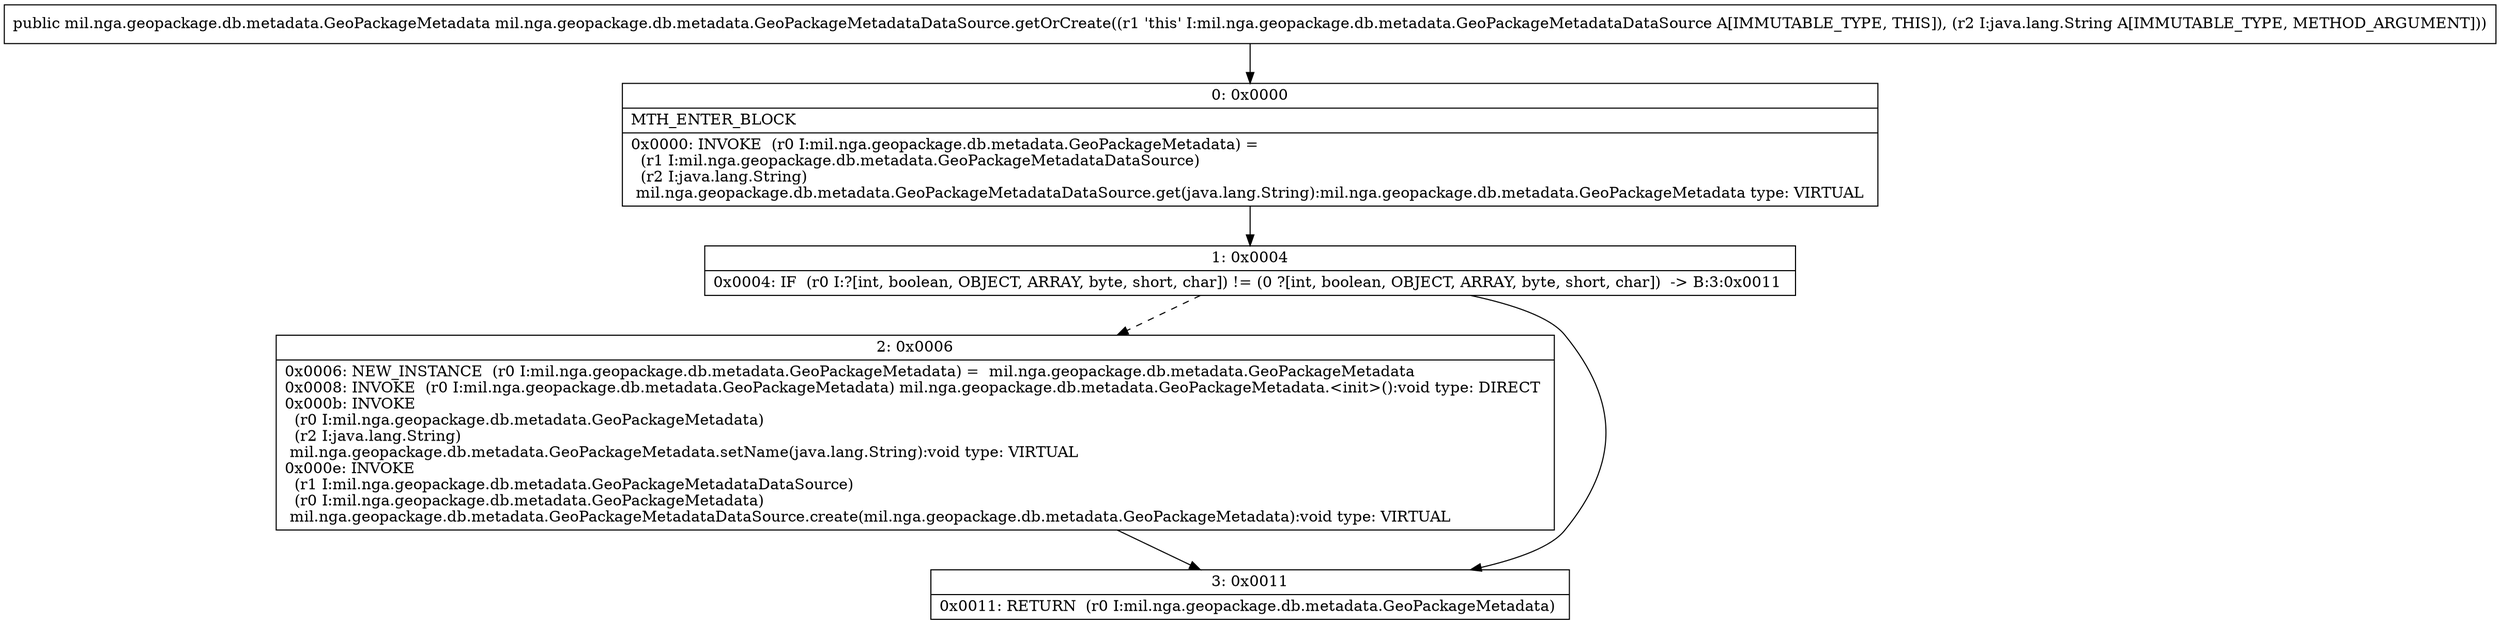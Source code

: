 digraph "CFG formil.nga.geopackage.db.metadata.GeoPackageMetadataDataSource.getOrCreate(Ljava\/lang\/String;)Lmil\/nga\/geopackage\/db\/metadata\/GeoPackageMetadata;" {
Node_0 [shape=record,label="{0\:\ 0x0000|MTH_ENTER_BLOCK\l|0x0000: INVOKE  (r0 I:mil.nga.geopackage.db.metadata.GeoPackageMetadata) = \l  (r1 I:mil.nga.geopackage.db.metadata.GeoPackageMetadataDataSource)\l  (r2 I:java.lang.String)\l mil.nga.geopackage.db.metadata.GeoPackageMetadataDataSource.get(java.lang.String):mil.nga.geopackage.db.metadata.GeoPackageMetadata type: VIRTUAL \l}"];
Node_1 [shape=record,label="{1\:\ 0x0004|0x0004: IF  (r0 I:?[int, boolean, OBJECT, ARRAY, byte, short, char]) != (0 ?[int, boolean, OBJECT, ARRAY, byte, short, char])  \-\> B:3:0x0011 \l}"];
Node_2 [shape=record,label="{2\:\ 0x0006|0x0006: NEW_INSTANCE  (r0 I:mil.nga.geopackage.db.metadata.GeoPackageMetadata) =  mil.nga.geopackage.db.metadata.GeoPackageMetadata \l0x0008: INVOKE  (r0 I:mil.nga.geopackage.db.metadata.GeoPackageMetadata) mil.nga.geopackage.db.metadata.GeoPackageMetadata.\<init\>():void type: DIRECT \l0x000b: INVOKE  \l  (r0 I:mil.nga.geopackage.db.metadata.GeoPackageMetadata)\l  (r2 I:java.lang.String)\l mil.nga.geopackage.db.metadata.GeoPackageMetadata.setName(java.lang.String):void type: VIRTUAL \l0x000e: INVOKE  \l  (r1 I:mil.nga.geopackage.db.metadata.GeoPackageMetadataDataSource)\l  (r0 I:mil.nga.geopackage.db.metadata.GeoPackageMetadata)\l mil.nga.geopackage.db.metadata.GeoPackageMetadataDataSource.create(mil.nga.geopackage.db.metadata.GeoPackageMetadata):void type: VIRTUAL \l}"];
Node_3 [shape=record,label="{3\:\ 0x0011|0x0011: RETURN  (r0 I:mil.nga.geopackage.db.metadata.GeoPackageMetadata) \l}"];
MethodNode[shape=record,label="{public mil.nga.geopackage.db.metadata.GeoPackageMetadata mil.nga.geopackage.db.metadata.GeoPackageMetadataDataSource.getOrCreate((r1 'this' I:mil.nga.geopackage.db.metadata.GeoPackageMetadataDataSource A[IMMUTABLE_TYPE, THIS]), (r2 I:java.lang.String A[IMMUTABLE_TYPE, METHOD_ARGUMENT])) }"];
MethodNode -> Node_0;
Node_0 -> Node_1;
Node_1 -> Node_2[style=dashed];
Node_1 -> Node_3;
Node_2 -> Node_3;
}

